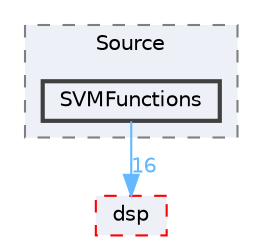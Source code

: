 digraph "Face_Access_inferencing/src/edge-impulse-sdk/CMSIS/DSP/Source/SVMFunctions"
{
 // LATEX_PDF_SIZE
  bgcolor="transparent";
  edge [fontname=Helvetica,fontsize=10,labelfontname=Helvetica,labelfontsize=10];
  node [fontname=Helvetica,fontsize=10,shape=box,height=0.2,width=0.4];
  compound=true
  subgraph clusterdir_a34b64d58c1ca2c3bdef56c2ed709e8e {
    graph [ bgcolor="#edf0f7", pencolor="grey50", label="Source", fontname=Helvetica,fontsize=10 style="filled,dashed", URL="dir_a34b64d58c1ca2c3bdef56c2ed709e8e.html",tooltip=""]
  dir_db20831755039d3dce133b3e41443bf4 [label="SVMFunctions", fillcolor="#edf0f7", color="grey25", style="filled,bold", URL="dir_db20831755039d3dce133b3e41443bf4.html",tooltip=""];
  }
  dir_886b43ea9b160eca43e3ca1bc455c6fc [label="dsp", fillcolor="#edf0f7", color="red", style="filled,dashed", URL="dir_886b43ea9b160eca43e3ca1bc455c6fc.html",tooltip=""];
  dir_db20831755039d3dce133b3e41443bf4->dir_886b43ea9b160eca43e3ca1bc455c6fc [headlabel="16", labeldistance=1.5 headhref="dir_000313_000084.html" href="dir_000313_000084.html" color="steelblue1" fontcolor="steelblue1"];
}
